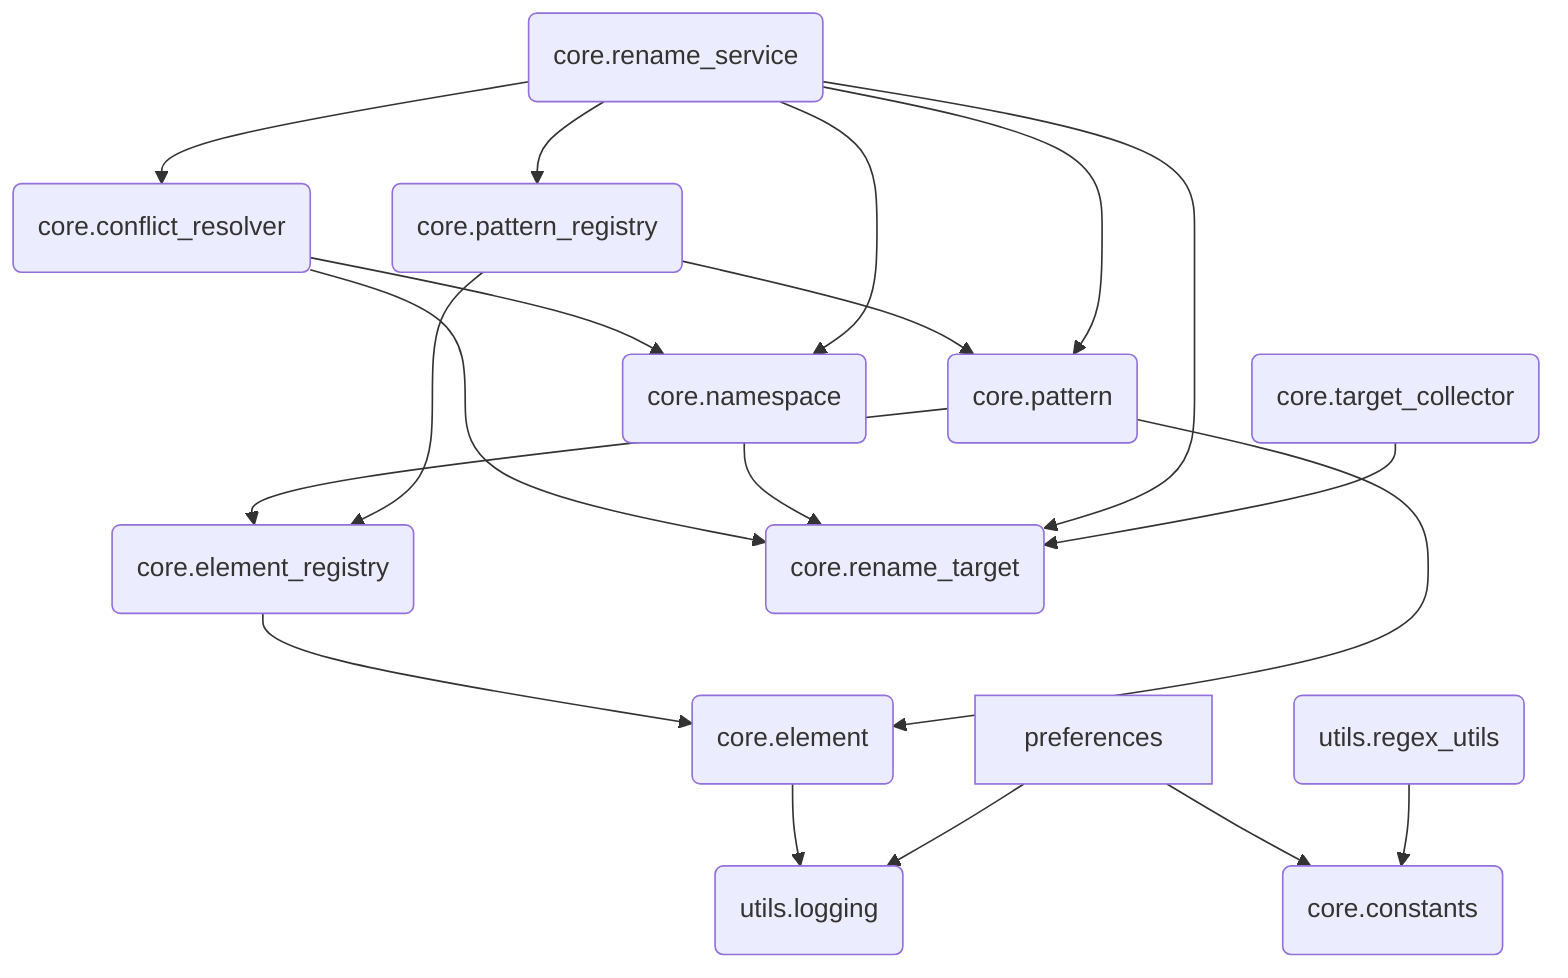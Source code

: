 ---
config:
  theme: default
  flowchart:
    curve: basis
---
flowchart TD
    core_conflict_resolver(core.conflict_resolver)
    core_constants(core.constants)
    core_element_registry(core.element_registry)
    core_element(core.element)
    core_namespace(core.namespace)
    core_pattern(core.pattern)
    core_pattern_registry(core.pattern_registry)
    core_rename_service(core.rename_service)
    core_rename_target(core.rename_target)
    core_target_collector(core.target_collector)
    preferences[preferences]
    utils_logging(utils.logging)
    utils_regex_utils(utils.regex_utils)
    core_conflict_resolver --> core_rename_target
    core_conflict_resolver --> core_namespace
    core_element_registry --> core_element
    core_element --> utils_logging
    core_namespace --> core_rename_target
    core_pattern --> core_element
    core_pattern --> core_element_registry
    core_pattern_registry --> core_element_registry
    core_pattern_registry --> core_pattern
    core_rename_service --> core_namespace
    core_rename_service --> core_pattern_registry
    core_rename_service --> core_conflict_resolver
    core_rename_service --> core_pattern
    core_rename_service --> core_rename_target
    core_target_collector --> core_rename_target
    preferences --> core_constants
    preferences --> utils_logging
    utils_regex_utils --> core_constants